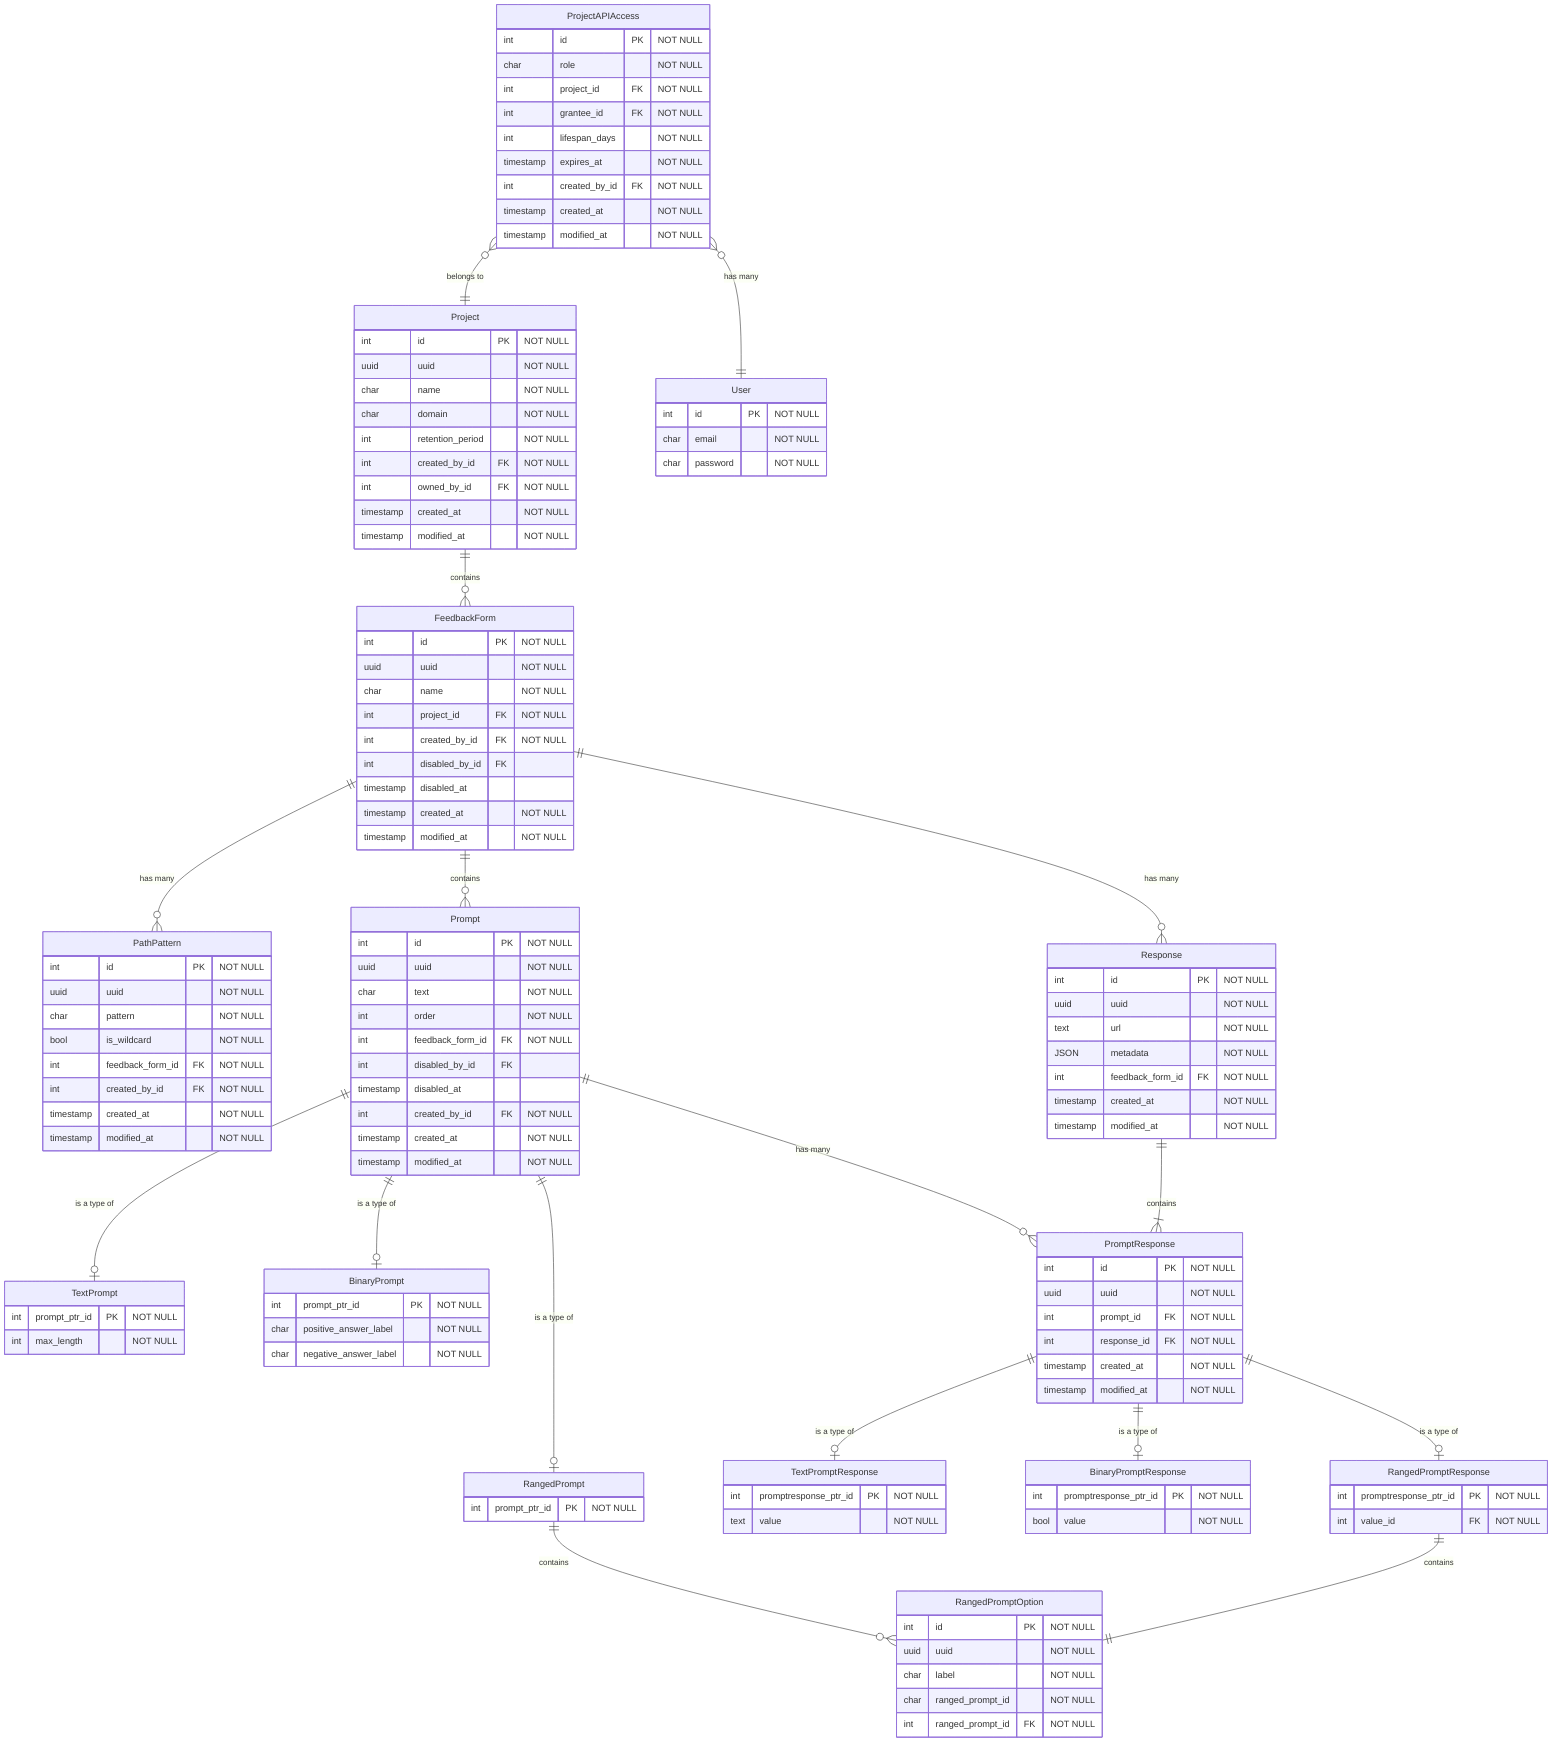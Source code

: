 erDiagram
    Project {
        int id PK "NOT NULL"
        uuid uuid "NOT NULL"
        char name "NOT NULL"
        char domain "NOT NULL"
        int retention_period "NOT NULL"
        int created_by_id FK "NOT NULL"
        int owned_by_id FK "NOT NULL"
        timestamp created_at "NOT NULL"
        timestamp modified_at "NOT NULL"
    }
    FeedbackForm {
        int id PK "NOT NULL"
        uuid uuid "NOT NULL"
        char name "NOT NULL"
        int project_id FK "NOT NULL"
        int created_by_id FK "NOT NULL"
        int disabled_by_id FK
        timestamp disabled_at
        timestamp created_at "NOT NULL"
        timestamp modified_at "NOT NULL"
    }
    PathPattern {
        int id PK "NOT NULL"
        uuid uuid "NOT NULL"
        char pattern "NOT NULL"
        bool is_wildcard "NOT NULL"
        int feedback_form_id FK "NOT NULL"
        int created_by_id FK "NOT NULL"
        timestamp created_at "NOT NULL"
        timestamp modified_at "NOT NULL"
    }
    Prompt {
        int id PK "NOT NULL"
        uuid uuid "NOT NULL"
        char text "NOT NULL"
        int order "NOT NULL"
        int feedback_form_id FK "NOT NULL"
        int disabled_by_id FK
        timestamp disabled_at
        int created_by_id FK "NOT NULL"
        timestamp created_at "NOT NULL"
        timestamp modified_at "NOT NULL"
    }
    TextPrompt {
        int prompt_ptr_id PK "NOT NULL"
        int max_length "NOT NULL"
    }
    BinaryPrompt {
        int prompt_ptr_id PK "NOT NULL"
        char positive_answer_label "NOT NULL"
        char negative_answer_label "NOT NULL"
    }
    RangedPrompt {
        int prompt_ptr_id PK "NOT NULL"
    }
    RangedPromptOption {
        int id PK "NOT NULL"
        uuid uuid "NOT NULL"
        char label "NOT NULL"
        char ranged_prompt_id "NOT NULL"
        int ranged_prompt_id FK "NOT NULL"
    }
    Response {
        int id PK "NOT NULL"
        uuid uuid "NOT NULL"
        text url "NOT NULL"
        JSON metadata "NOT NULL"
        int feedback_form_id FK "NOT NULL"
        timestamp created_at "NOT NULL"
        timestamp modified_at "NOT NULL"
    }
    PromptResponse {
        int id PK "NOT NULL"
        uuid uuid "NOT NULL"
        int prompt_id FK "NOT NULL"
        int response_id FK "NOT NULL"
        timestamp created_at "NOT NULL"
        timestamp modified_at "NOT NULL"
    }
    TextPromptResponse {
        int promptresponse_ptr_id PK "NOT NULL"
        text value "NOT NULL"
    }
    BinaryPromptResponse {
        int promptresponse_ptr_id PK "NOT NULL"
        bool value "NOT NULL"
    }
    RangedPromptResponse {
        int promptresponse_ptr_id PK "NOT NULL"
        int value_id FK"NOT NULL"
    }
    User {
        int id PK "NOT NULL"
        char email "NOT NULL"
        char password "NOT NULL"
    }
    ProjectAPIAccess {
        int id PK "NOT NULL"
        char role "NOT NULL"
        int project_id FK "NOT NULL"
        int grantee_id FK "NOT NULL"
        int lifespan_days "NOT NULL"
        timestamp expires_at "NOT NULL"
        int created_by_id FK "NOT NULL"
        timestamp created_at "NOT NULL"
        timestamp modified_at "NOT NULL"
    }
    ProjectAPIAccess }o--|| Project : "belongs to"
    ProjectAPIAccess }o--|| User : "has many"
    Prompt ||--o| TextPrompt : "is a type of"
    Prompt ||--o| BinaryPrompt : "is a type of"
    Prompt ||--o| RangedPrompt : "is a type of"
    RangedPrompt ||--o{ RangedPromptOption : "contains"
    FeedbackForm ||--o{ PathPattern: "has many"
    Project ||--o{ FeedbackForm : "contains"
    FeedbackForm ||--o{ Prompt: "contains"
    FeedbackForm ||--o{ Response: "has many"
    Prompt ||--o{ PromptResponse : "has many"
    Response ||--|{ PromptResponse : "contains"
    PromptResponse ||--o| RangedPromptResponse : "is a type of"
    PromptResponse ||--o| BinaryPromptResponse : "is a type of"
    PromptResponse ||--o| TextPromptResponse : "is a type of"
    RangedPromptResponse ||--|| RangedPromptOption : "contains"